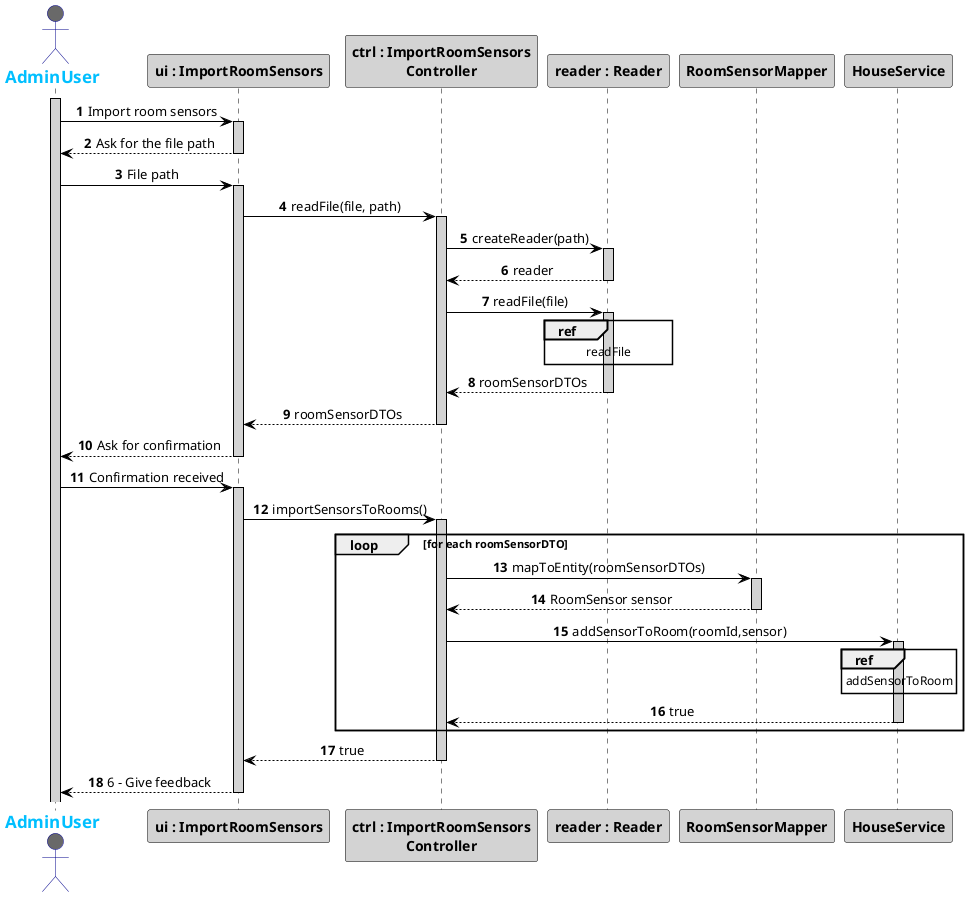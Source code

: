 @startuml
autonumber
skinparam sequenceMessageAlign center
skinparam sequence {
	ArrowColor Black
	ActorBorderColor DarkBlue
	LifeLineBorderColor black
	LifeLineBackgroundColor LightGrey

	ParticipantBorderColor Black
	ParticipantBackgroundColor LightGrey
	ParticipantFontStyle Bold

	ActorBackgroundColor DimGrey
	ActorFontColor DeepSkyBlue
	ActorFontStyle Bold
	ActorFontSize 17
	ActorFontName Aapex
}

autonumber
actor AdminUser
activate AdminUser
actor AdminUser

AdminUser -> "ui : ImportRoomSensors": Import room sensors
activate "ui : ImportRoomSensors"
"ui : ImportRoomSensors" --> AdminUser: Ask for the file path
deactivate "ui : ImportRoomSensors"
AdminUser -> "ui : ImportRoomSensors": File path
activate "ui : ImportRoomSensors"
"ui : ImportRoomSensors" -> "ctrl : ImportRoomSensors\nController": readFile(file, path)
activate "ctrl : ImportRoomSensors\nController"
"ctrl : ImportRoomSensors\nController" -> "reader : Reader": createReader(path)
activate "reader : Reader"
"reader : Reader" --> "ctrl : ImportRoomSensors\nController": reader
deactivate "reader : Reader"
"ctrl : ImportRoomSensors\nController" -> "reader : Reader": readFile(file)
activate "reader : Reader"
ref over "reader : Reader"
readFile
end
"reader : Reader" --> "ctrl : ImportRoomSensors\nController": roomSensorDTOs
deactivate "reader : Reader"
"ctrl : ImportRoomSensors\nController" --> "ui : ImportRoomSensors": roomSensorDTOs
deactivate "ctrl : ImportRoomSensors\nController"
"ui : ImportRoomSensors" --> AdminUser: Ask for confirmation
deactivate "ui : ImportRoomSensors"
AdminUser -> "ui : ImportRoomSensors": Confirmation received
activate "ui : ImportRoomSensors"
"ui : ImportRoomSensors" -> "ctrl : ImportRoomSensors\nController": importSensorsToRooms()
activate "ctrl : ImportRoomSensors\nController"
loop for each roomSensorDTO
"ctrl : ImportRoomSensors\nController" -> RoomSensorMapper: mapToEntity(roomSensorDTOs)
activate RoomSensorMapper
RoomSensorMapper --> "ctrl : ImportRoomSensors\nController": RoomSensor sensor
deactivate RoomSensorMapper
"ctrl : ImportRoomSensors\nController" -> "HouseService": addSensorToRoom(roomId,sensor)
activate HouseService
ref over HouseService
addSensorToRoom
end
"HouseService" --> "ctrl : ImportRoomSensors\nController": true
deactivate HouseService
end loop
"ctrl : ImportRoomSensors\nController" --> "ui : ImportRoomSensors": true
deactivate "ctrl : ImportRoomSensors\nController"
"ui : ImportRoomSensors" --> AdminUser: 6 - Give feedback
deactivate "ui : ImportRoomSensors"
@enduml